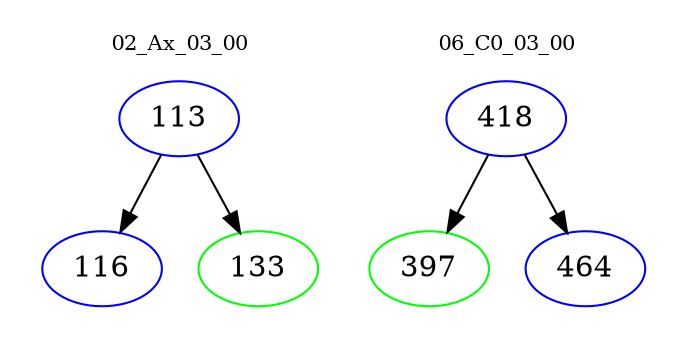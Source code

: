 digraph{
subgraph cluster_0 {
color = white
label = "02_Ax_03_00";
fontsize=10;
T0_113 [label="113", color="blue"]
T0_113 -> T0_116 [color="black"]
T0_116 [label="116", color="blue"]
T0_113 -> T0_133 [color="black"]
T0_133 [label="133", color="green"]
}
subgraph cluster_1 {
color = white
label = "06_C0_03_00";
fontsize=10;
T1_418 [label="418", color="blue"]
T1_418 -> T1_397 [color="black"]
T1_397 [label="397", color="green"]
T1_418 -> T1_464 [color="black"]
T1_464 [label="464", color="blue"]
}
}
